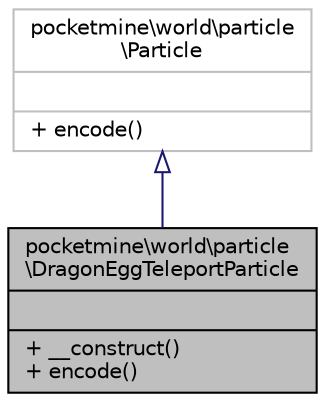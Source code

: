 digraph "pocketmine\world\particle\DragonEggTeleportParticle"
{
 // INTERACTIVE_SVG=YES
 // LATEX_PDF_SIZE
  edge [fontname="Helvetica",fontsize="10",labelfontname="Helvetica",labelfontsize="10"];
  node [fontname="Helvetica",fontsize="10",shape=record];
  Node1 [label="{pocketmine\\world\\particle\l\\DragonEggTeleportParticle\n||+ __construct()\l+ encode()\l}",height=0.2,width=0.4,color="black", fillcolor="grey75", style="filled", fontcolor="black",tooltip=" "];
  Node2 -> Node1 [dir="back",color="midnightblue",fontsize="10",style="solid",arrowtail="onormal",fontname="Helvetica"];
  Node2 [label="{pocketmine\\world\\particle\l\\Particle\n||+ encode()\l}",height=0.2,width=0.4,color="grey75", fillcolor="white", style="filled",URL="$d1/dac/interfacepocketmine_1_1world_1_1particle_1_1_particle.html",tooltip=" "];
}
